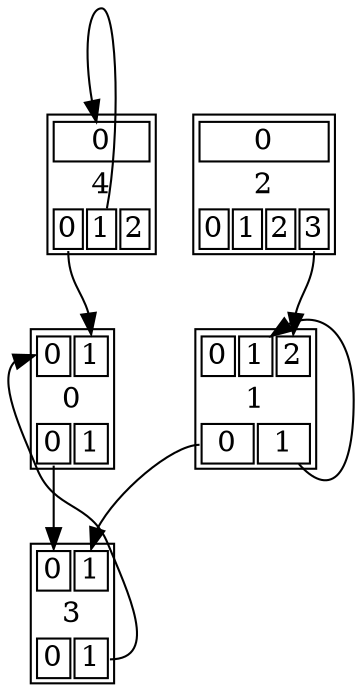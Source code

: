 digraph {
0 [shape=plain label=<<table border="1"><tr><td port="in0" align="text" colspan="2" cellpadding="1" >0</td><td port="in1" align="text" colspan="2" cellpadding="1" >1</td></tr><tr><td align="text" border="0" colspan="4">0</td></tr><tr><td port="out0" align="text" colspan="2" cellpadding="1" >0</td><td port="out1" align="text" colspan="2" cellpadding="1" >1</td></tr></table>>]
0:out0 -> 3:in0 [style=""]
1 [shape=plain label=<<table border="1"><tr><td port="in0" align="text" colspan="2" cellpadding="1" >0</td><td port="in1" align="text" colspan="2" cellpadding="1" >1</td><td port="in2" align="text" colspan="2" cellpadding="1" >2</td></tr><tr><td align="text" border="0" colspan="6">1</td></tr><tr><td port="out0" align="text" colspan="3" cellpadding="1" >0</td><td port="out1" align="text" colspan="3" cellpadding="1" >1</td></tr></table>>]
1:out0 -> 3:in1 [style=""]
1:out1 -> 1:in1 [style=""]
2 [shape=plain label=<<table border="1"><tr><td port="in0" align="text" colspan="4" cellpadding="1" >0</td></tr><tr><td align="text" border="0" colspan="4">2</td></tr><tr><td port="out0" align="text" colspan="1" cellpadding="1" >0</td><td port="out1" align="text" colspan="1" cellpadding="1" >1</td><td port="out2" align="text" colspan="1" cellpadding="1" >2</td><td port="out3" align="text" colspan="1" cellpadding="1" >3</td></tr></table>>]
2:out3 -> 1:in2 [style=""]
3 [shape=plain label=<<table border="1"><tr><td port="in0" align="text" colspan="2" cellpadding="1" >0</td><td port="in1" align="text" colspan="2" cellpadding="1" >1</td></tr><tr><td align="text" border="0" colspan="4">3</td></tr><tr><td port="out0" align="text" colspan="2" cellpadding="1" >0</td><td port="out1" align="text" colspan="2" cellpadding="1" >1</td></tr></table>>]
3:out1 -> 0:in0 [style=""]
4 [shape=plain label=<<table border="1"><tr><td port="in0" align="text" colspan="3" cellpadding="1" >0</td></tr><tr><td align="text" border="0" colspan="3">4</td></tr><tr><td port="out0" align="text" colspan="1" cellpadding="1" >0</td><td port="out1" align="text" colspan="1" cellpadding="1" >1</td><td port="out2" align="text" colspan="1" cellpadding="1" >2</td></tr></table>>]
4:out0 -> 0:in1 [style=""]
4:out1 -> 4:in0 [style=""]
}
